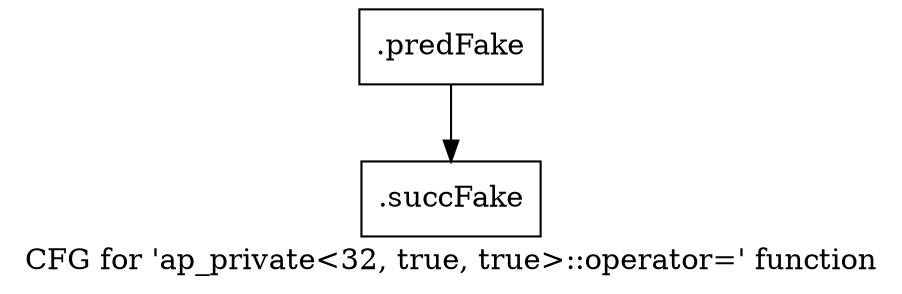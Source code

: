 digraph "CFG for 'ap_private\<32, true, true\>::operator=' function" {
	label="CFG for 'ap_private\<32, true, true\>::operator=' function";

	Node0x4720a90 [shape=record,filename="",linenumber="",label="{.predFake}"];
	Node0x4720a90 -> Node0x483e010[ callList="" memoryops="" filename="/media/miguel/NewVolume/Linux/Xilinx/Vitis_HLS/2020.2/include/etc/ap_private.h" execusionnum="296"];
	Node0x483e010 [shape=record,filename="/media/miguel/NewVolume/Linux/Xilinx/Vitis_HLS/2020.2/include/etc/ap_private.h",linenumber="1500",label="{.succFake}"];
}
